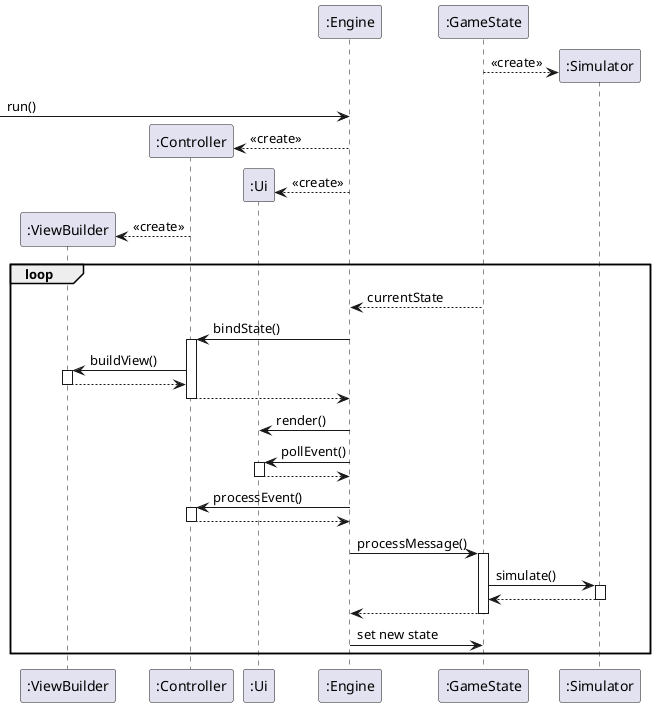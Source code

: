 @startuml

participant ":ViewBuilder"

participant ":Controller"

participant ":Ui"

participant ":Engine"

participant ":GameState"

participant ":Simulator"

create ":Simulator"
":GameState" --> ":Simulator": << create >>

-> ":Engine": run()

create ":Controller"
":Engine" --> ":Controller": << create >>

create ":Ui"
":Engine" --> ":Ui": << create >>

create ":ViewBuilder"
":Controller" --> ":ViewBuilder": << create >>


loop

":Engine" <-- ":GameState": currentState

":Controller" <- ":Engine": bindState()
activate ":Controller"

":ViewBuilder" <- ":Controller": buildView()
activate ":ViewBuilder"
":ViewBuilder" --> ":Controller"
deactivate ":ViewBuilder"

":Controller" --> ":Engine"
deactivate ":Controller"

":Ui" <- ":Engine": render()

":Ui" <- ":Engine": pollEvent()
activate ":Ui"
":Ui" --> ":Engine"
deactivate ":Ui"

":Controller" <- ":Engine": processEvent()
activate ":Controller"
":Controller" --> ":Engine"
deactivate ":Controller"

":Engine" -> ":GameState": processMessage()
activate ":GameState"
":GameState" -> ":Simulator": simulate()
activate ":Simulator"
":GameState" <-- ":Simulator"
deactivate ":Simulator"
":Engine" <-- ":GameState"
deactivate ":GameState"

":Engine" -> ":GameState": set new state



end


@enduml